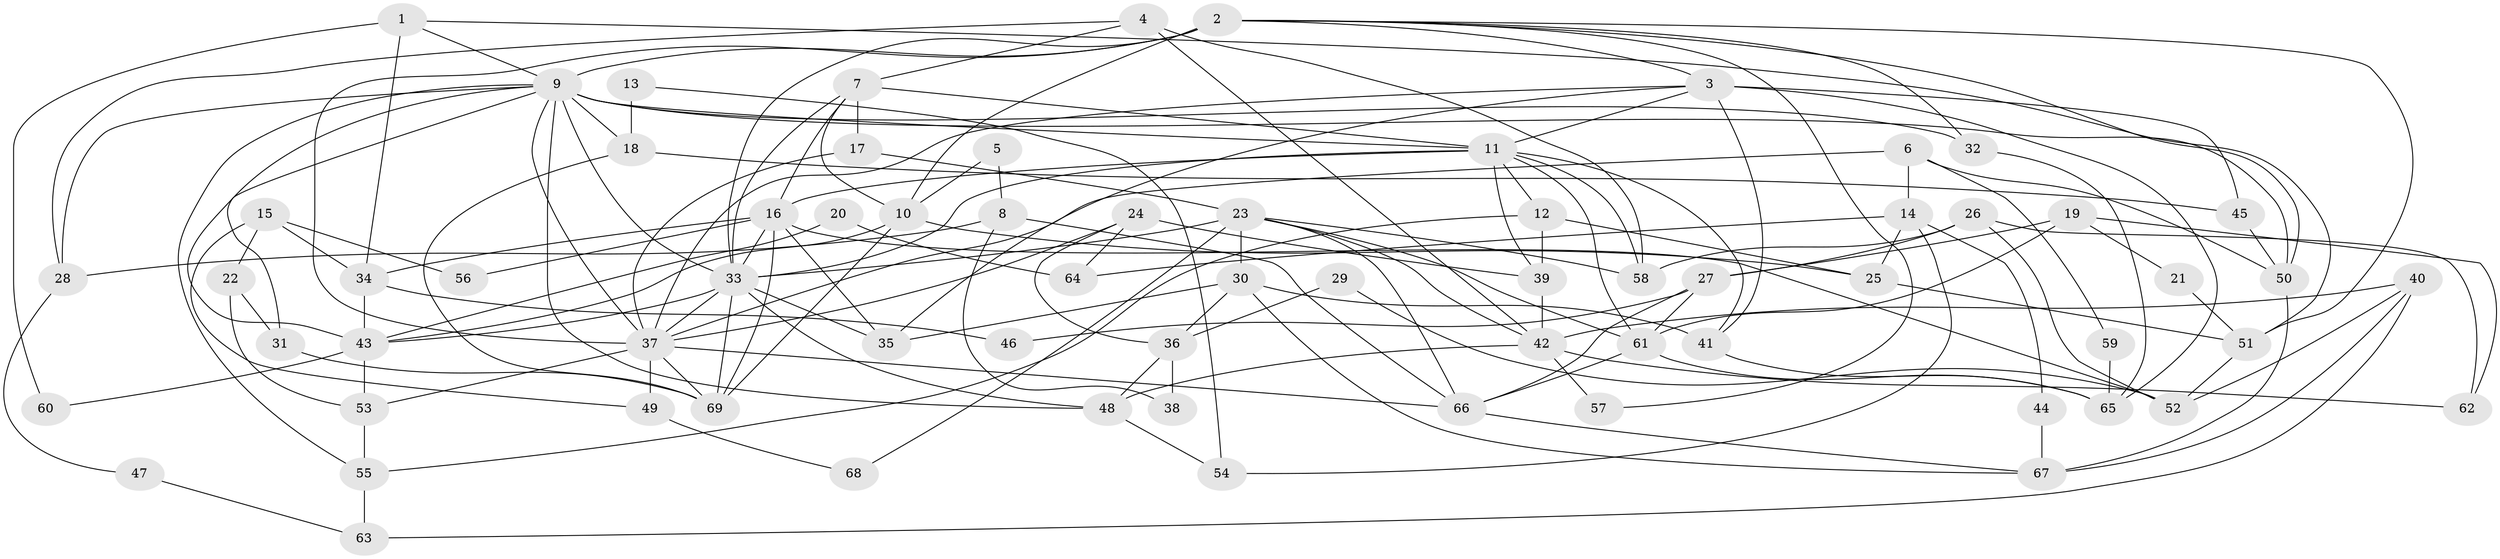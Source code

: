 // original degree distribution, {4: 0.2653061224489796, 7: 0.04081632653061224, 3: 0.20408163265306123, 2: 0.16326530612244897, 5: 0.24489795918367346, 6: 0.08163265306122448}
// Generated by graph-tools (version 1.1) at 2025/51/03/04/25 22:51:00]
// undirected, 69 vertices, 155 edges
graph export_dot {
  node [color=gray90,style=filled];
  1;
  2;
  3;
  4;
  5;
  6;
  7;
  8;
  9;
  10;
  11;
  12;
  13;
  14;
  15;
  16;
  17;
  18;
  19;
  20;
  21;
  22;
  23;
  24;
  25;
  26;
  27;
  28;
  29;
  30;
  31;
  32;
  33;
  34;
  35;
  36;
  37;
  38;
  39;
  40;
  41;
  42;
  43;
  44;
  45;
  46;
  47;
  48;
  49;
  50;
  51;
  52;
  53;
  54;
  55;
  56;
  57;
  58;
  59;
  60;
  61;
  62;
  63;
  64;
  65;
  66;
  67;
  68;
  69;
  1 -- 9 [weight=1.0];
  1 -- 34 [weight=1.0];
  1 -- 51 [weight=1.0];
  1 -- 60 [weight=1.0];
  2 -- 3 [weight=1.0];
  2 -- 9 [weight=1.0];
  2 -- 10 [weight=1.0];
  2 -- 32 [weight=1.0];
  2 -- 33 [weight=1.0];
  2 -- 37 [weight=2.0];
  2 -- 50 [weight=1.0];
  2 -- 51 [weight=1.0];
  2 -- 57 [weight=1.0];
  3 -- 11 [weight=1.0];
  3 -- 35 [weight=1.0];
  3 -- 37 [weight=1.0];
  3 -- 41 [weight=1.0];
  3 -- 45 [weight=1.0];
  3 -- 65 [weight=1.0];
  4 -- 7 [weight=1.0];
  4 -- 28 [weight=1.0];
  4 -- 42 [weight=1.0];
  4 -- 58 [weight=1.0];
  5 -- 8 [weight=1.0];
  5 -- 10 [weight=1.0];
  6 -- 14 [weight=1.0];
  6 -- 37 [weight=2.0];
  6 -- 50 [weight=1.0];
  6 -- 59 [weight=1.0];
  7 -- 10 [weight=1.0];
  7 -- 11 [weight=2.0];
  7 -- 16 [weight=1.0];
  7 -- 17 [weight=2.0];
  7 -- 33 [weight=1.0];
  8 -- 28 [weight=1.0];
  8 -- 38 [weight=1.0];
  8 -- 66 [weight=1.0];
  9 -- 11 [weight=1.0];
  9 -- 18 [weight=1.0];
  9 -- 28 [weight=1.0];
  9 -- 31 [weight=1.0];
  9 -- 32 [weight=2.0];
  9 -- 33 [weight=1.0];
  9 -- 37 [weight=1.0];
  9 -- 43 [weight=1.0];
  9 -- 48 [weight=1.0];
  9 -- 50 [weight=1.0];
  9 -- 55 [weight=1.0];
  10 -- 25 [weight=1.0];
  10 -- 43 [weight=1.0];
  10 -- 69 [weight=1.0];
  11 -- 12 [weight=1.0];
  11 -- 16 [weight=1.0];
  11 -- 33 [weight=1.0];
  11 -- 39 [weight=1.0];
  11 -- 41 [weight=1.0];
  11 -- 58 [weight=1.0];
  11 -- 61 [weight=1.0];
  12 -- 25 [weight=1.0];
  12 -- 39 [weight=1.0];
  12 -- 55 [weight=1.0];
  13 -- 18 [weight=1.0];
  13 -- 54 [weight=1.0];
  14 -- 25 [weight=1.0];
  14 -- 44 [weight=1.0];
  14 -- 54 [weight=1.0];
  14 -- 64 [weight=1.0];
  15 -- 22 [weight=1.0];
  15 -- 34 [weight=1.0];
  15 -- 49 [weight=1.0];
  15 -- 56 [weight=1.0];
  16 -- 33 [weight=2.0];
  16 -- 34 [weight=1.0];
  16 -- 35 [weight=1.0];
  16 -- 52 [weight=1.0];
  16 -- 56 [weight=1.0];
  16 -- 69 [weight=1.0];
  17 -- 23 [weight=1.0];
  17 -- 37 [weight=1.0];
  18 -- 45 [weight=1.0];
  18 -- 69 [weight=1.0];
  19 -- 21 [weight=1.0];
  19 -- 27 [weight=1.0];
  19 -- 61 [weight=1.0];
  19 -- 62 [weight=1.0];
  20 -- 43 [weight=1.0];
  20 -- 64 [weight=1.0];
  21 -- 51 [weight=1.0];
  22 -- 31 [weight=1.0];
  22 -- 53 [weight=1.0];
  23 -- 30 [weight=1.0];
  23 -- 33 [weight=2.0];
  23 -- 42 [weight=1.0];
  23 -- 58 [weight=1.0];
  23 -- 61 [weight=1.0];
  23 -- 66 [weight=1.0];
  23 -- 68 [weight=1.0];
  24 -- 36 [weight=1.0];
  24 -- 37 [weight=1.0];
  24 -- 39 [weight=1.0];
  24 -- 64 [weight=1.0];
  25 -- 51 [weight=1.0];
  26 -- 27 [weight=1.0];
  26 -- 52 [weight=1.0];
  26 -- 58 [weight=1.0];
  26 -- 62 [weight=1.0];
  27 -- 46 [weight=1.0];
  27 -- 61 [weight=1.0];
  27 -- 66 [weight=1.0];
  28 -- 47 [weight=1.0];
  29 -- 36 [weight=1.0];
  29 -- 52 [weight=1.0];
  30 -- 35 [weight=1.0];
  30 -- 36 [weight=1.0];
  30 -- 41 [weight=1.0];
  30 -- 67 [weight=1.0];
  31 -- 69 [weight=1.0];
  32 -- 65 [weight=1.0];
  33 -- 35 [weight=1.0];
  33 -- 37 [weight=1.0];
  33 -- 43 [weight=1.0];
  33 -- 48 [weight=1.0];
  33 -- 69 [weight=1.0];
  34 -- 43 [weight=1.0];
  34 -- 46 [weight=1.0];
  36 -- 38 [weight=1.0];
  36 -- 48 [weight=1.0];
  37 -- 49 [weight=1.0];
  37 -- 53 [weight=1.0];
  37 -- 66 [weight=1.0];
  37 -- 69 [weight=1.0];
  39 -- 42 [weight=1.0];
  40 -- 42 [weight=1.0];
  40 -- 52 [weight=1.0];
  40 -- 63 [weight=1.0];
  40 -- 67 [weight=1.0];
  41 -- 65 [weight=1.0];
  42 -- 48 [weight=1.0];
  42 -- 57 [weight=1.0];
  42 -- 62 [weight=1.0];
  43 -- 53 [weight=1.0];
  43 -- 60 [weight=1.0];
  44 -- 67 [weight=1.0];
  45 -- 50 [weight=1.0];
  47 -- 63 [weight=1.0];
  48 -- 54 [weight=1.0];
  49 -- 68 [weight=1.0];
  50 -- 67 [weight=1.0];
  51 -- 52 [weight=1.0];
  53 -- 55 [weight=1.0];
  55 -- 63 [weight=1.0];
  59 -- 65 [weight=1.0];
  61 -- 65 [weight=1.0];
  61 -- 66 [weight=1.0];
  66 -- 67 [weight=1.0];
}
